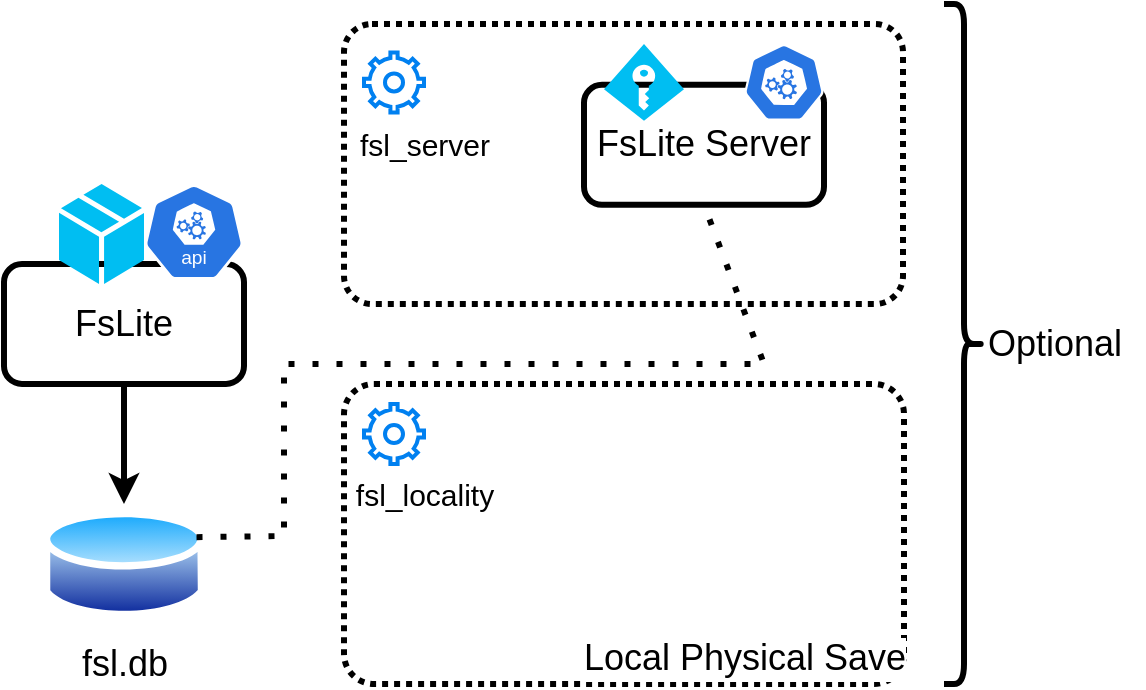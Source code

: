 <mxfile version="27.1.6">
  <diagram name="Page-1" id="JITYXDc43PmbtBC1RbTy">
    <mxGraphModel dx="1426" dy="783" grid="1" gridSize="10" guides="1" tooltips="1" connect="1" arrows="1" fold="1" page="1" pageScale="1" pageWidth="827" pageHeight="1169" math="0" shadow="0">
      <root>
        <mxCell id="0" />
        <mxCell id="1" parent="0" />
        <mxCell id="Gl4yX6L0IOYnr_db-FjY-12" value="" style="rounded=1;arcSize=10;dashed=1;fillColor=none;gradientColor=none;dashPattern=1 1;strokeWidth=3;" vertex="1" parent="1">
          <mxGeometry x="350" y="330" width="280" height="150" as="geometry" />
        </mxCell>
        <mxCell id="Gl4yX6L0IOYnr_db-FjY-11" value="" style="rounded=1;arcSize=10;dashed=1;fillColor=none;gradientColor=none;dashPattern=1 1;strokeWidth=3;" vertex="1" parent="1">
          <mxGeometry x="350" y="150" width="279.5" height="140" as="geometry" />
        </mxCell>
        <mxCell id="Gl4yX6L0IOYnr_db-FjY-1" value="Local Physical Save" style="shape=image;html=1;verticalAlign=top;verticalLabelPosition=bottom;labelBackgroundColor=#ffffff;imageAspect=0;aspect=fixed;image=https://cdn2.iconfinder.com/data/icons/freecns-cumulus/16/519554-050_Disk2-128.png;fontSize=18;" vertex="1" parent="1">
          <mxGeometry x="500" y="350" width="100" height="100" as="geometry" />
        </mxCell>
        <mxCell id="Gl4yX6L0IOYnr_db-FjY-10" style="edgeStyle=orthogonalEdgeStyle;rounded=0;orthogonalLoop=1;jettySize=auto;html=1;strokeWidth=3;" edge="1" parent="1" source="Gl4yX6L0IOYnr_db-FjY-2" target="Gl4yX6L0IOYnr_db-FjY-9">
          <mxGeometry relative="1" as="geometry" />
        </mxCell>
        <mxCell id="Gl4yX6L0IOYnr_db-FjY-2" value="FsLite" style="rounded=1;whiteSpace=wrap;html=1;fontSize=18;strokeWidth=3;" vertex="1" parent="1">
          <mxGeometry x="180" y="270" width="120" height="60" as="geometry" />
        </mxCell>
        <mxCell id="Gl4yX6L0IOYnr_db-FjY-5" value="" style="aspect=fixed;sketch=0;html=1;dashed=0;whitespace=wrap;verticalLabelPosition=bottom;verticalAlign=top;fillColor=#2875E2;strokeColor=#ffffff;points=[[0.005,0.63,0],[0.1,0.2,0],[0.9,0.2,0],[0.5,0,0],[0.995,0.63,0],[0.72,0.99,0],[0.5,1,0],[0.28,0.99,0]];shape=mxgraph.kubernetes.icon2;kubernetesLabel=1;prIcon=api" vertex="1" parent="1">
          <mxGeometry x="250" y="230" width="50" height="48" as="geometry" />
        </mxCell>
        <mxCell id="Gl4yX6L0IOYnr_db-FjY-6" value="" style="verticalLabelPosition=bottom;html=1;verticalAlign=top;align=center;strokeColor=none;fillColor=#00BEF2;shape=mxgraph.azure.cloud_service_package_file;" vertex="1" parent="1">
          <mxGeometry x="207.5" y="230" width="42.5" height="50" as="geometry" />
        </mxCell>
        <mxCell id="Gl4yX6L0IOYnr_db-FjY-7" value="FsLite Server" style="rounded=1;whiteSpace=wrap;html=1;fontSize=18;strokeWidth=3;" vertex="1" parent="1">
          <mxGeometry x="470" y="180.4" width="120" height="60" as="geometry" />
        </mxCell>
        <mxCell id="Gl4yX6L0IOYnr_db-FjY-4" value="" style="aspect=fixed;sketch=0;html=1;dashed=0;whitespace=wrap;verticalLabelPosition=bottom;verticalAlign=top;fillColor=#2875E2;strokeColor=#ffffff;points=[[0.005,0.63,0],[0.1,0.2,0],[0.9,0.2,0],[0.5,0,0],[0.995,0.63,0],[0.72,0.99,0],[0.5,1,0],[0.28,0.99,0]];shape=mxgraph.kubernetes.icon2;prIcon=api" vertex="1" parent="1">
          <mxGeometry x="550" y="160" width="40" height="38.4" as="geometry" />
        </mxCell>
        <mxCell id="Gl4yX6L0IOYnr_db-FjY-9" value="fsl.db" style="image;aspect=fixed;perimeter=ellipsePerimeter;html=1;align=center;shadow=0;dashed=0;spacingTop=3;image=img/lib/active_directory/database.svg;fontSize=18;strokeWidth=1;" vertex="1" parent="1">
          <mxGeometry x="199.46" y="390" width="81.08" height="60" as="geometry" />
        </mxCell>
        <mxCell id="Gl4yX6L0IOYnr_db-FjY-13" value="" style="verticalLabelPosition=bottom;html=1;verticalAlign=top;align=center;strokeColor=none;fillColor=#00BEF2;shape=mxgraph.azure.access_control;" vertex="1" parent="1">
          <mxGeometry x="480" y="160" width="40" height="38.4" as="geometry" />
        </mxCell>
        <mxCell id="Gl4yX6L0IOYnr_db-FjY-15" value="" style="endArrow=none;dashed=1;html=1;dashPattern=1 3;strokeWidth=3;rounded=0;exitX=1;exitY=0.25;exitDx=0;exitDy=0;entryX=0.5;entryY=1;entryDx=0;entryDy=0;" edge="1" parent="1" source="Gl4yX6L0IOYnr_db-FjY-9" target="Gl4yX6L0IOYnr_db-FjY-7">
          <mxGeometry width="50" height="50" relative="1" as="geometry">
            <mxPoint x="390" y="330" as="sourcePoint" />
            <mxPoint x="440" y="280" as="targetPoint" />
            <Array as="points">
              <mxPoint x="320" y="406" />
              <mxPoint x="320" y="320" />
              <mxPoint x="560" y="320" />
            </Array>
          </mxGeometry>
        </mxCell>
        <mxCell id="Gl4yX6L0IOYnr_db-FjY-16" value="" style="html=1;verticalLabelPosition=bottom;align=center;labelBackgroundColor=#ffffff;verticalAlign=top;strokeWidth=2;strokeColor=#0080F0;shadow=0;dashed=0;shape=mxgraph.ios7.icons.settings;" vertex="1" parent="1">
          <mxGeometry x="360" y="164.2" width="30" height="30" as="geometry" />
        </mxCell>
        <mxCell id="Gl4yX6L0IOYnr_db-FjY-17" value="" style="html=1;verticalLabelPosition=bottom;align=center;labelBackgroundColor=#ffffff;verticalAlign=top;strokeWidth=2;strokeColor=#0080F0;shadow=0;dashed=0;shape=mxgraph.ios7.icons.settings;" vertex="1" parent="1">
          <mxGeometry x="360" y="340" width="30" height="30" as="geometry" />
        </mxCell>
        <mxCell id="Gl4yX6L0IOYnr_db-FjY-18" value="fsl_locality" style="text;html=1;align=center;verticalAlign=middle;resizable=0;points=[];autosize=1;strokeColor=none;fillColor=none;fontSize=15;" vertex="1" parent="1">
          <mxGeometry x="345" y="370" width="90" height="30" as="geometry" />
        </mxCell>
        <mxCell id="Gl4yX6L0IOYnr_db-FjY-19" value="fsl_server" style="text;html=1;align=center;verticalAlign=middle;resizable=0;points=[];autosize=1;strokeColor=none;fillColor=none;fontSize=15;" vertex="1" parent="1">
          <mxGeometry x="345" y="195.4" width="90" height="30" as="geometry" />
        </mxCell>
        <mxCell id="Gl4yX6L0IOYnr_db-FjY-20" value="" style="shape=curlyBracket;whiteSpace=wrap;html=1;rounded=1;flipH=1;labelPosition=right;verticalLabelPosition=middle;align=left;verticalAlign=middle;strokeWidth=3;" vertex="1" parent="1">
          <mxGeometry x="650" y="140" width="20" height="340" as="geometry" />
        </mxCell>
        <mxCell id="Gl4yX6L0IOYnr_db-FjY-21" value="Optional" style="text;html=1;align=center;verticalAlign=middle;resizable=0;points=[];autosize=1;strokeColor=none;fillColor=none;fontSize=18;" vertex="1" parent="1">
          <mxGeometry x="660" y="290" width="90" height="40" as="geometry" />
        </mxCell>
      </root>
    </mxGraphModel>
  </diagram>
</mxfile>
